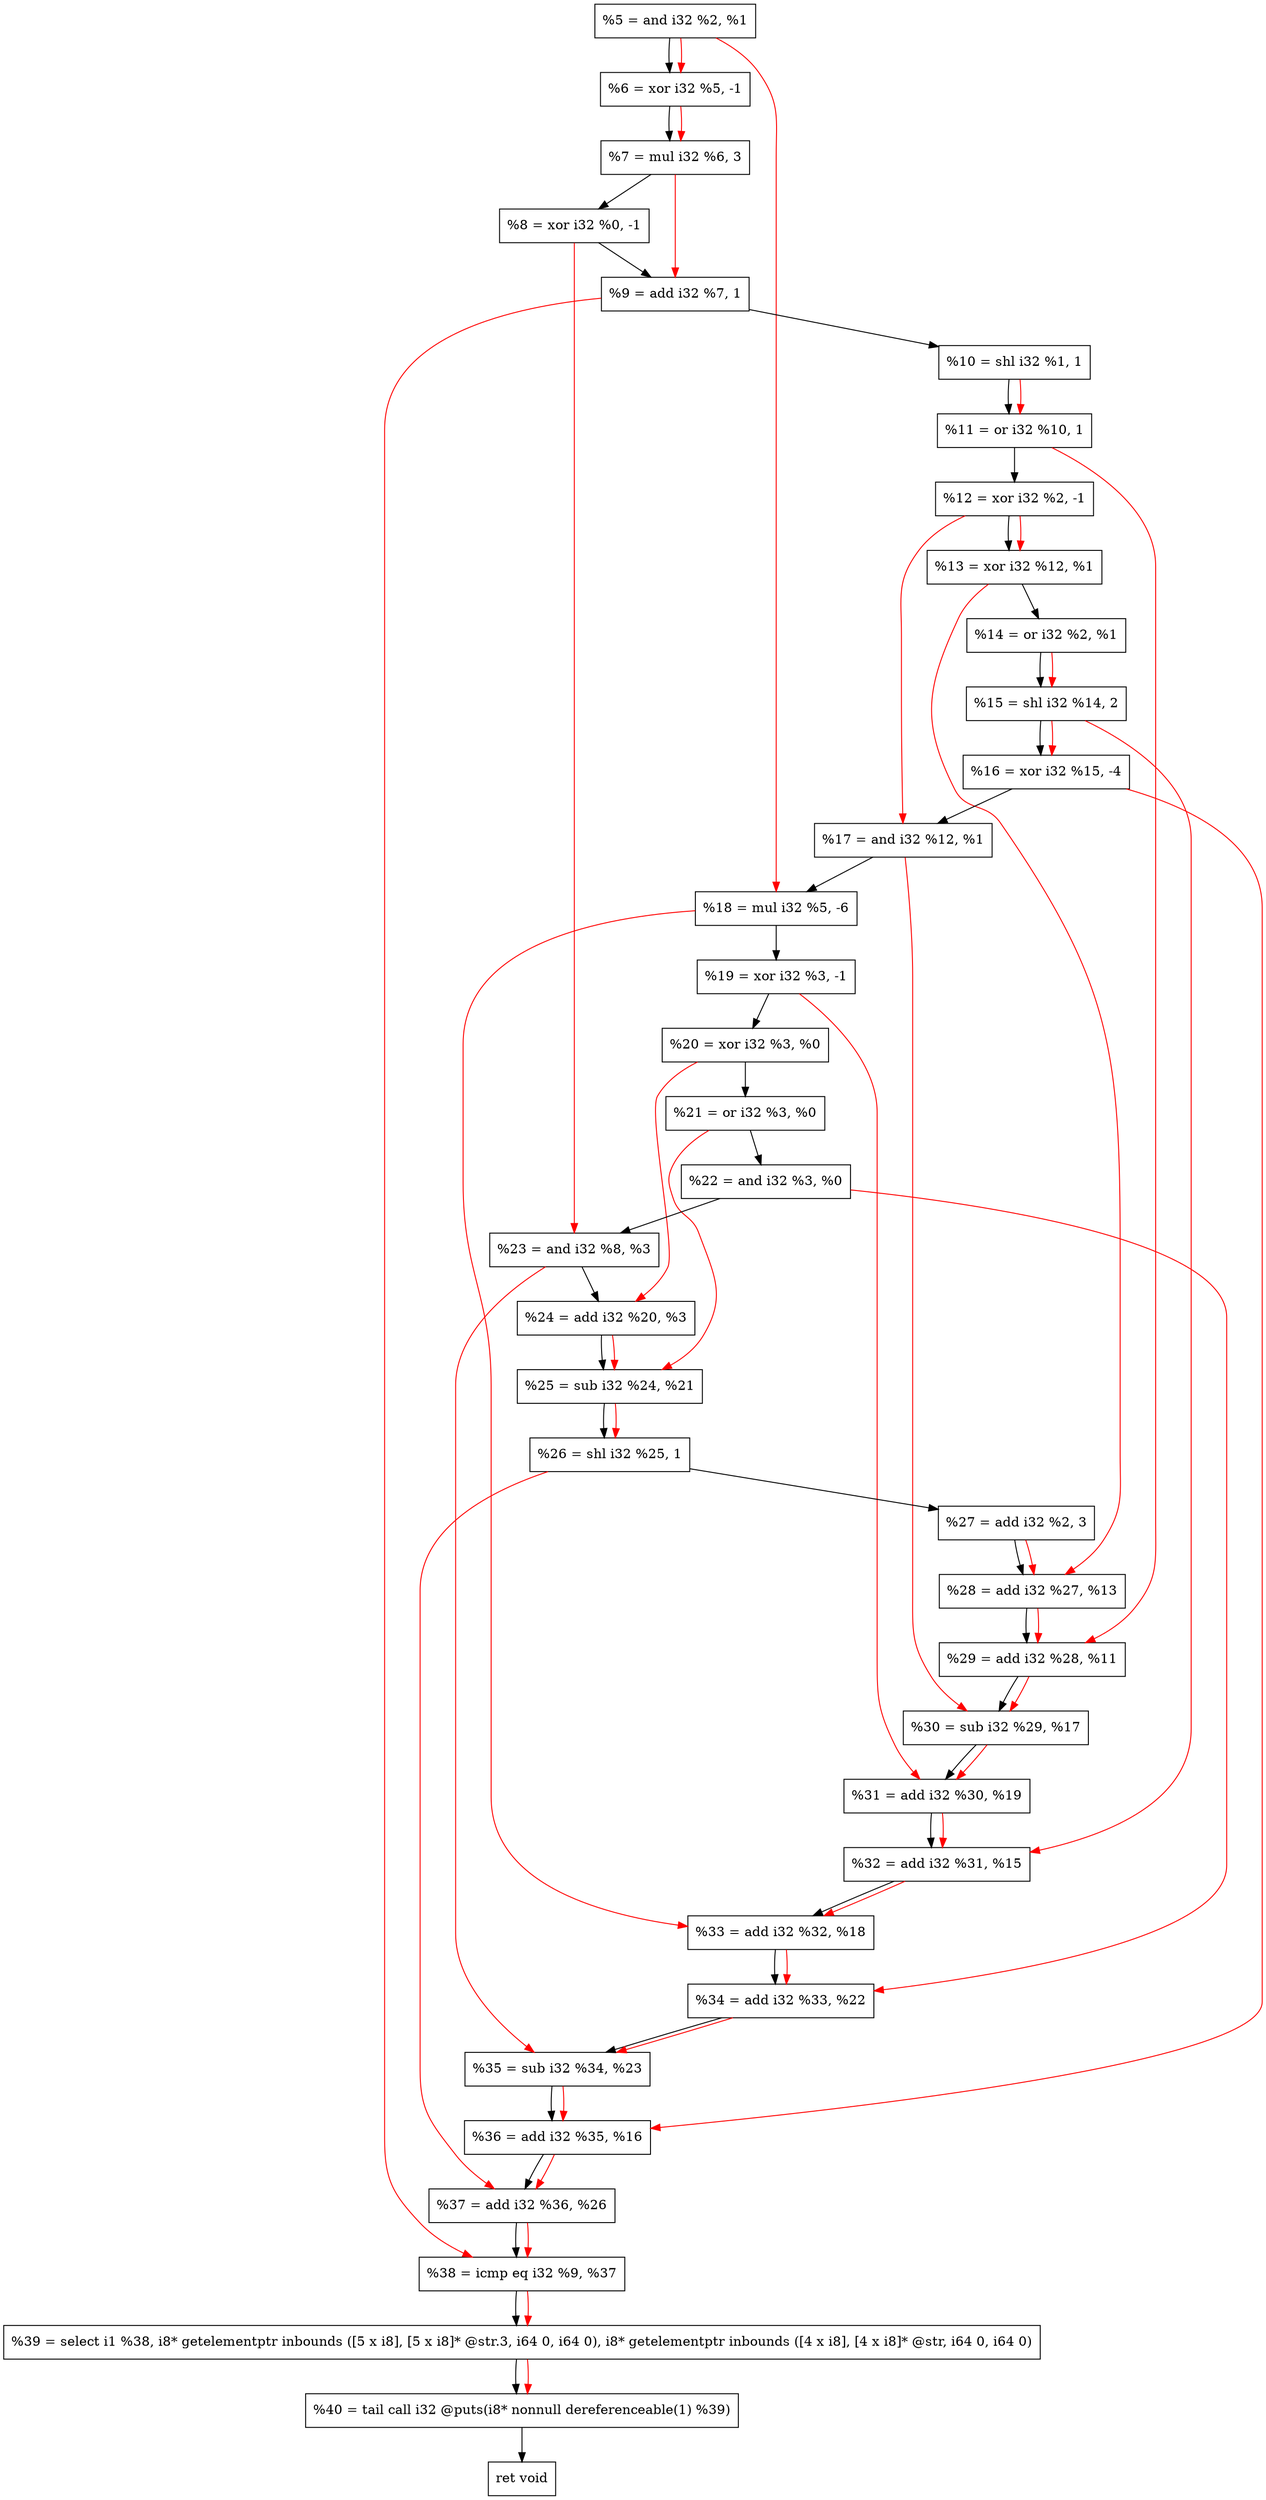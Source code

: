 digraph "DFG for'crackme' function" {
	Node0x6b99f0[shape=record, label="  %5 = and i32 %2, %1"];
	Node0x6ba070[shape=record, label="  %6 = xor i32 %5, -1"];
	Node0x6ba110[shape=record, label="  %7 = mul i32 %6, 3"];
	Node0x6ba180[shape=record, label="  %8 = xor i32 %0, -1"];
	Node0x6ba220[shape=record, label="  %9 = add i32 %7, 1"];
	Node0x6ba290[shape=record, label="  %10 = shl i32 %1, 1"];
	Node0x6ba300[shape=record, label="  %11 = or i32 %10, 1"];
	Node0x6ba370[shape=record, label="  %12 = xor i32 %2, -1"];
	Node0x6ba3e0[shape=record, label="  %13 = xor i32 %12, %1"];
	Node0x6ba450[shape=record, label="  %14 = or i32 %2, %1"];
	Node0x6ba4f0[shape=record, label="  %15 = shl i32 %14, 2"];
	Node0x6ba590[shape=record, label="  %16 = xor i32 %15, -4"];
	Node0x6ba600[shape=record, label="  %17 = and i32 %12, %1"];
	Node0x6ba6a0[shape=record, label="  %18 = mul i32 %5, -6"];
	Node0x6ba710[shape=record, label="  %19 = xor i32 %3, -1"];
	Node0x6ba780[shape=record, label="  %20 = xor i32 %3, %0"];
	Node0x6ba7f0[shape=record, label="  %21 = or i32 %3, %0"];
	Node0x6ba860[shape=record, label="  %22 = and i32 %3, %0"];
	Node0x6ba8d0[shape=record, label="  %23 = and i32 %8, %3"];
	Node0x6ba940[shape=record, label="  %24 = add i32 %20, %3"];
	Node0x6ba9b0[shape=record, label="  %25 = sub i32 %24, %21"];
	Node0x6baa20[shape=record, label="  %26 = shl i32 %25, 1"];
	Node0x6baa90[shape=record, label="  %27 = add i32 %2, 3"];
	Node0x6bab00[shape=record, label="  %28 = add i32 %27, %13"];
	Node0x6bab70[shape=record, label="  %29 = add i32 %28, %11"];
	Node0x6babe0[shape=record, label="  %30 = sub i32 %29, %17"];
	Node0x6bac50[shape=record, label="  %31 = add i32 %30, %19"];
	Node0x6bacc0[shape=record, label="  %32 = add i32 %31, %15"];
	Node0x6baf40[shape=record, label="  %33 = add i32 %32, %18"];
	Node0x6bafb0[shape=record, label="  %34 = add i32 %33, %22"];
	Node0x6bb020[shape=record, label="  %35 = sub i32 %34, %23"];
	Node0x6bb090[shape=record, label="  %36 = add i32 %35, %16"];
	Node0x6bb100[shape=record, label="  %37 = add i32 %36, %26"];
	Node0x6bb170[shape=record, label="  %38 = icmp eq i32 %9, %37"];
	Node0x65a268[shape=record, label="  %39 = select i1 %38, i8* getelementptr inbounds ([5 x i8], [5 x i8]* @str.3, i64 0, i64 0), i8* getelementptr inbounds ([4 x i8], [4 x i8]* @str, i64 0, i64 0)"];
	Node0x6bb610[shape=record, label="  %40 = tail call i32 @puts(i8* nonnull dereferenceable(1) %39)"];
	Node0x6bb660[shape=record, label="  ret void"];
	Node0x6b99f0 -> Node0x6ba070;
	Node0x6ba070 -> Node0x6ba110;
	Node0x6ba110 -> Node0x6ba180;
	Node0x6ba180 -> Node0x6ba220;
	Node0x6ba220 -> Node0x6ba290;
	Node0x6ba290 -> Node0x6ba300;
	Node0x6ba300 -> Node0x6ba370;
	Node0x6ba370 -> Node0x6ba3e0;
	Node0x6ba3e0 -> Node0x6ba450;
	Node0x6ba450 -> Node0x6ba4f0;
	Node0x6ba4f0 -> Node0x6ba590;
	Node0x6ba590 -> Node0x6ba600;
	Node0x6ba600 -> Node0x6ba6a0;
	Node0x6ba6a0 -> Node0x6ba710;
	Node0x6ba710 -> Node0x6ba780;
	Node0x6ba780 -> Node0x6ba7f0;
	Node0x6ba7f0 -> Node0x6ba860;
	Node0x6ba860 -> Node0x6ba8d0;
	Node0x6ba8d0 -> Node0x6ba940;
	Node0x6ba940 -> Node0x6ba9b0;
	Node0x6ba9b0 -> Node0x6baa20;
	Node0x6baa20 -> Node0x6baa90;
	Node0x6baa90 -> Node0x6bab00;
	Node0x6bab00 -> Node0x6bab70;
	Node0x6bab70 -> Node0x6babe0;
	Node0x6babe0 -> Node0x6bac50;
	Node0x6bac50 -> Node0x6bacc0;
	Node0x6bacc0 -> Node0x6baf40;
	Node0x6baf40 -> Node0x6bafb0;
	Node0x6bafb0 -> Node0x6bb020;
	Node0x6bb020 -> Node0x6bb090;
	Node0x6bb090 -> Node0x6bb100;
	Node0x6bb100 -> Node0x6bb170;
	Node0x6bb170 -> Node0x65a268;
	Node0x65a268 -> Node0x6bb610;
	Node0x6bb610 -> Node0x6bb660;
edge [color=red]
	Node0x6b99f0 -> Node0x6ba070;
	Node0x6ba070 -> Node0x6ba110;
	Node0x6ba110 -> Node0x6ba220;
	Node0x6ba290 -> Node0x6ba300;
	Node0x6ba370 -> Node0x6ba3e0;
	Node0x6ba450 -> Node0x6ba4f0;
	Node0x6ba4f0 -> Node0x6ba590;
	Node0x6ba370 -> Node0x6ba600;
	Node0x6b99f0 -> Node0x6ba6a0;
	Node0x6ba180 -> Node0x6ba8d0;
	Node0x6ba780 -> Node0x6ba940;
	Node0x6ba940 -> Node0x6ba9b0;
	Node0x6ba7f0 -> Node0x6ba9b0;
	Node0x6ba9b0 -> Node0x6baa20;
	Node0x6baa90 -> Node0x6bab00;
	Node0x6ba3e0 -> Node0x6bab00;
	Node0x6bab00 -> Node0x6bab70;
	Node0x6ba300 -> Node0x6bab70;
	Node0x6bab70 -> Node0x6babe0;
	Node0x6ba600 -> Node0x6babe0;
	Node0x6babe0 -> Node0x6bac50;
	Node0x6ba710 -> Node0x6bac50;
	Node0x6bac50 -> Node0x6bacc0;
	Node0x6ba4f0 -> Node0x6bacc0;
	Node0x6bacc0 -> Node0x6baf40;
	Node0x6ba6a0 -> Node0x6baf40;
	Node0x6baf40 -> Node0x6bafb0;
	Node0x6ba860 -> Node0x6bafb0;
	Node0x6bafb0 -> Node0x6bb020;
	Node0x6ba8d0 -> Node0x6bb020;
	Node0x6bb020 -> Node0x6bb090;
	Node0x6ba590 -> Node0x6bb090;
	Node0x6bb090 -> Node0x6bb100;
	Node0x6baa20 -> Node0x6bb100;
	Node0x6ba220 -> Node0x6bb170;
	Node0x6bb100 -> Node0x6bb170;
	Node0x6bb170 -> Node0x65a268;
	Node0x65a268 -> Node0x6bb610;
}

